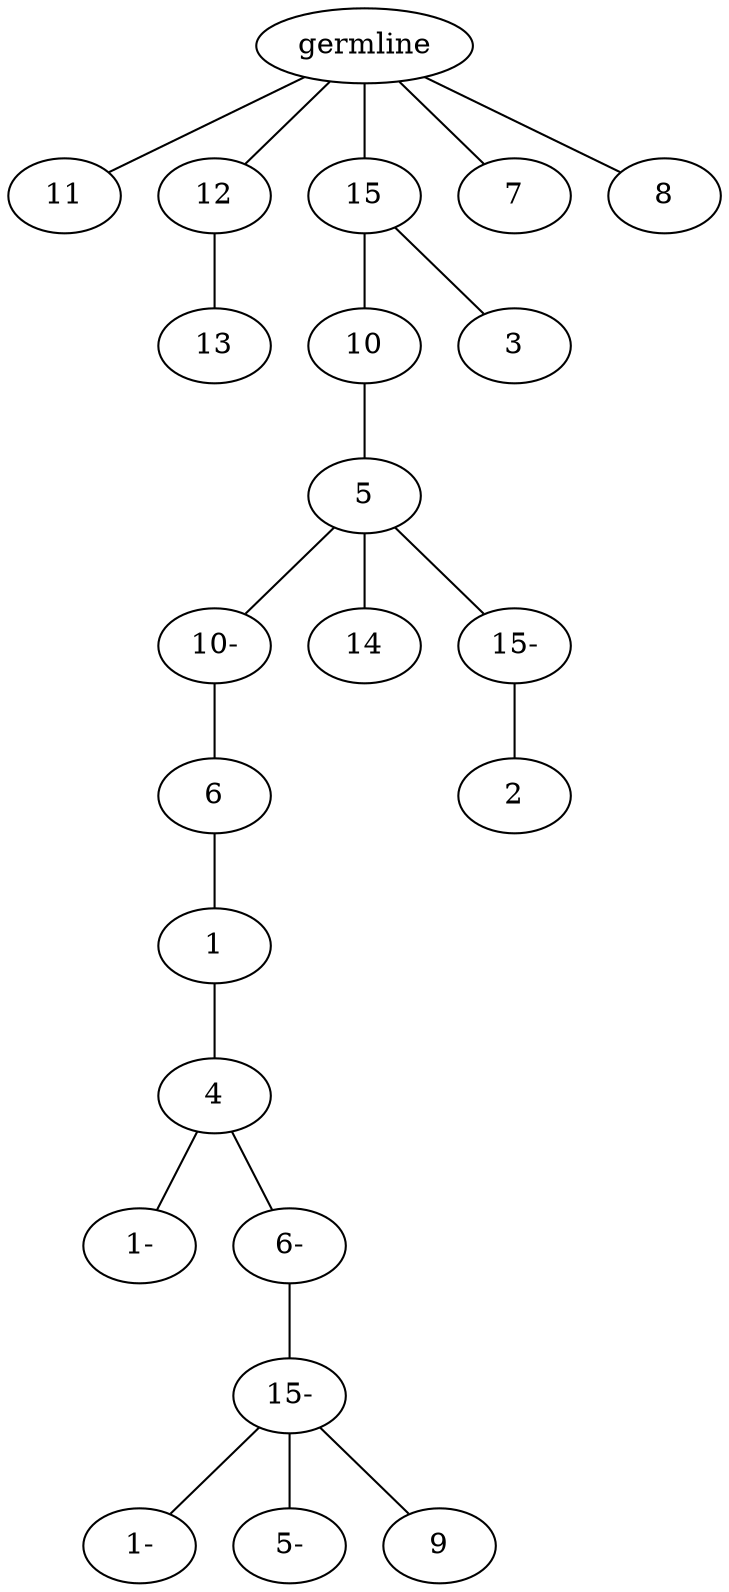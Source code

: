 graph tree {
    "140086678053792" [label="germline"];
    "140086677768608" [label="11"];
    "140086677950576" [label="12"];
    "140086677766976" [label="13"];
    "140086677739264" [label="15"];
    "140086677766400" [label="10"];
    "140086677770048" [label="5"];
    "140086677767888" [label="10-"];
    "140086677768464" [label="6"];
    "140086677767168" [label="1"];
    "140086677307552" [label="4"];
    "140086677307600" [label="1-"];
    "140086677309424" [label="6-"];
    "140086677308128" [label="15-"];
    "140086677309520" [label="1-"];
    "140086677308752" [label="5-"];
    "140086678049648" [label="9"];
    "140086677768032" [label="14"];
    "140086677769232" [label="15-"];
    "140086677767648" [label="2"];
    "140086677767408" [label="3"];
    "140086677740272" [label="7"];
    "140086677740800" [label="8"];
    "140086678053792" -- "140086677768608";
    "140086678053792" -- "140086677950576";
    "140086678053792" -- "140086677739264";
    "140086678053792" -- "140086677740272";
    "140086678053792" -- "140086677740800";
    "140086677950576" -- "140086677766976";
    "140086677739264" -- "140086677766400";
    "140086677739264" -- "140086677767408";
    "140086677766400" -- "140086677770048";
    "140086677770048" -- "140086677767888";
    "140086677770048" -- "140086677768032";
    "140086677770048" -- "140086677769232";
    "140086677767888" -- "140086677768464";
    "140086677768464" -- "140086677767168";
    "140086677767168" -- "140086677307552";
    "140086677307552" -- "140086677307600";
    "140086677307552" -- "140086677309424";
    "140086677309424" -- "140086677308128";
    "140086677308128" -- "140086677309520";
    "140086677308128" -- "140086677308752";
    "140086677308128" -- "140086678049648";
    "140086677769232" -- "140086677767648";
}
